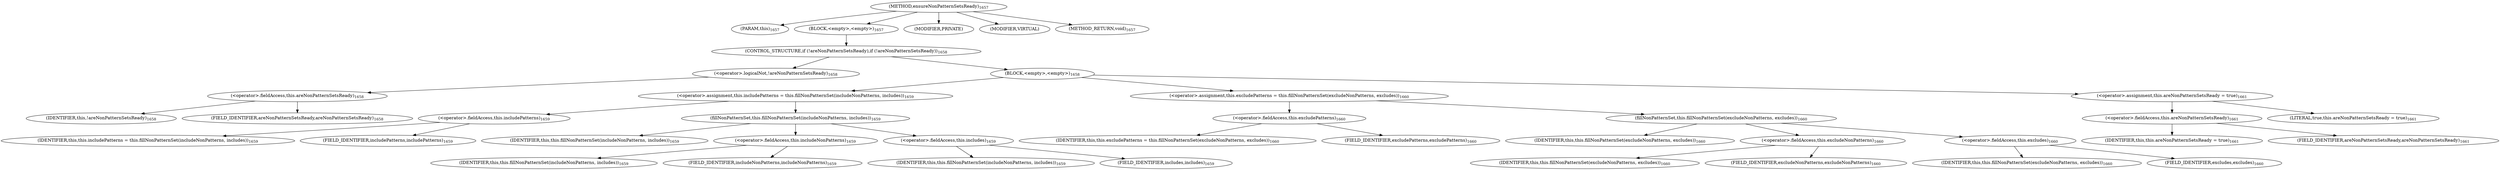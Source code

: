 digraph "ensureNonPatternSetsReady" {  
"3312" [label = <(METHOD,ensureNonPatternSetsReady)<SUB>1657</SUB>> ]
"128" [label = <(PARAM,this)<SUB>1657</SUB>> ]
"3313" [label = <(BLOCK,&lt;empty&gt;,&lt;empty&gt;)<SUB>1657</SUB>> ]
"3314" [label = <(CONTROL_STRUCTURE,if (!areNonPatternSetsReady),if (!areNonPatternSetsReady))<SUB>1658</SUB>> ]
"3315" [label = <(&lt;operator&gt;.logicalNot,!areNonPatternSetsReady)<SUB>1658</SUB>> ]
"3316" [label = <(&lt;operator&gt;.fieldAccess,this.areNonPatternSetsReady)<SUB>1658</SUB>> ]
"3317" [label = <(IDENTIFIER,this,!areNonPatternSetsReady)<SUB>1658</SUB>> ]
"3318" [label = <(FIELD_IDENTIFIER,areNonPatternSetsReady,areNonPatternSetsReady)<SUB>1658</SUB>> ]
"3319" [label = <(BLOCK,&lt;empty&gt;,&lt;empty&gt;)<SUB>1658</SUB>> ]
"3320" [label = <(&lt;operator&gt;.assignment,this.includePatterns = this.fillNonPatternSet(includeNonPatterns, includes))<SUB>1659</SUB>> ]
"3321" [label = <(&lt;operator&gt;.fieldAccess,this.includePatterns)<SUB>1659</SUB>> ]
"3322" [label = <(IDENTIFIER,this,this.includePatterns = this.fillNonPatternSet(includeNonPatterns, includes))<SUB>1659</SUB>> ]
"3323" [label = <(FIELD_IDENTIFIER,includePatterns,includePatterns)<SUB>1659</SUB>> ]
"3324" [label = <(fillNonPatternSet,this.fillNonPatternSet(includeNonPatterns, includes))<SUB>1659</SUB>> ]
"127" [label = <(IDENTIFIER,this,this.fillNonPatternSet(includeNonPatterns, includes))<SUB>1659</SUB>> ]
"3325" [label = <(&lt;operator&gt;.fieldAccess,this.includeNonPatterns)<SUB>1659</SUB>> ]
"3326" [label = <(IDENTIFIER,this,this.fillNonPatternSet(includeNonPatterns, includes))<SUB>1659</SUB>> ]
"3327" [label = <(FIELD_IDENTIFIER,includeNonPatterns,includeNonPatterns)<SUB>1659</SUB>> ]
"3328" [label = <(&lt;operator&gt;.fieldAccess,this.includes)<SUB>1659</SUB>> ]
"3329" [label = <(IDENTIFIER,this,this.fillNonPatternSet(includeNonPatterns, includes))<SUB>1659</SUB>> ]
"3330" [label = <(FIELD_IDENTIFIER,includes,includes)<SUB>1659</SUB>> ]
"3331" [label = <(&lt;operator&gt;.assignment,this.excludePatterns = this.fillNonPatternSet(excludeNonPatterns, excludes))<SUB>1660</SUB>> ]
"3332" [label = <(&lt;operator&gt;.fieldAccess,this.excludePatterns)<SUB>1660</SUB>> ]
"3333" [label = <(IDENTIFIER,this,this.excludePatterns = this.fillNonPatternSet(excludeNonPatterns, excludes))<SUB>1660</SUB>> ]
"3334" [label = <(FIELD_IDENTIFIER,excludePatterns,excludePatterns)<SUB>1660</SUB>> ]
"3335" [label = <(fillNonPatternSet,this.fillNonPatternSet(excludeNonPatterns, excludes))<SUB>1660</SUB>> ]
"129" [label = <(IDENTIFIER,this,this.fillNonPatternSet(excludeNonPatterns, excludes))<SUB>1660</SUB>> ]
"3336" [label = <(&lt;operator&gt;.fieldAccess,this.excludeNonPatterns)<SUB>1660</SUB>> ]
"3337" [label = <(IDENTIFIER,this,this.fillNonPatternSet(excludeNonPatterns, excludes))<SUB>1660</SUB>> ]
"3338" [label = <(FIELD_IDENTIFIER,excludeNonPatterns,excludeNonPatterns)<SUB>1660</SUB>> ]
"3339" [label = <(&lt;operator&gt;.fieldAccess,this.excludes)<SUB>1660</SUB>> ]
"3340" [label = <(IDENTIFIER,this,this.fillNonPatternSet(excludeNonPatterns, excludes))<SUB>1660</SUB>> ]
"3341" [label = <(FIELD_IDENTIFIER,excludes,excludes)<SUB>1660</SUB>> ]
"3342" [label = <(&lt;operator&gt;.assignment,this.areNonPatternSetsReady = true)<SUB>1661</SUB>> ]
"3343" [label = <(&lt;operator&gt;.fieldAccess,this.areNonPatternSetsReady)<SUB>1661</SUB>> ]
"3344" [label = <(IDENTIFIER,this,this.areNonPatternSetsReady = true)<SUB>1661</SUB>> ]
"3345" [label = <(FIELD_IDENTIFIER,areNonPatternSetsReady,areNonPatternSetsReady)<SUB>1661</SUB>> ]
"3346" [label = <(LITERAL,true,this.areNonPatternSetsReady = true)<SUB>1661</SUB>> ]
"3347" [label = <(MODIFIER,PRIVATE)> ]
"3348" [label = <(MODIFIER,VIRTUAL)> ]
"3349" [label = <(METHOD_RETURN,void)<SUB>1657</SUB>> ]
  "3312" -> "128" 
  "3312" -> "3313" 
  "3312" -> "3347" 
  "3312" -> "3348" 
  "3312" -> "3349" 
  "3313" -> "3314" 
  "3314" -> "3315" 
  "3314" -> "3319" 
  "3315" -> "3316" 
  "3316" -> "3317" 
  "3316" -> "3318" 
  "3319" -> "3320" 
  "3319" -> "3331" 
  "3319" -> "3342" 
  "3320" -> "3321" 
  "3320" -> "3324" 
  "3321" -> "3322" 
  "3321" -> "3323" 
  "3324" -> "127" 
  "3324" -> "3325" 
  "3324" -> "3328" 
  "3325" -> "3326" 
  "3325" -> "3327" 
  "3328" -> "3329" 
  "3328" -> "3330" 
  "3331" -> "3332" 
  "3331" -> "3335" 
  "3332" -> "3333" 
  "3332" -> "3334" 
  "3335" -> "129" 
  "3335" -> "3336" 
  "3335" -> "3339" 
  "3336" -> "3337" 
  "3336" -> "3338" 
  "3339" -> "3340" 
  "3339" -> "3341" 
  "3342" -> "3343" 
  "3342" -> "3346" 
  "3343" -> "3344" 
  "3343" -> "3345" 
}
